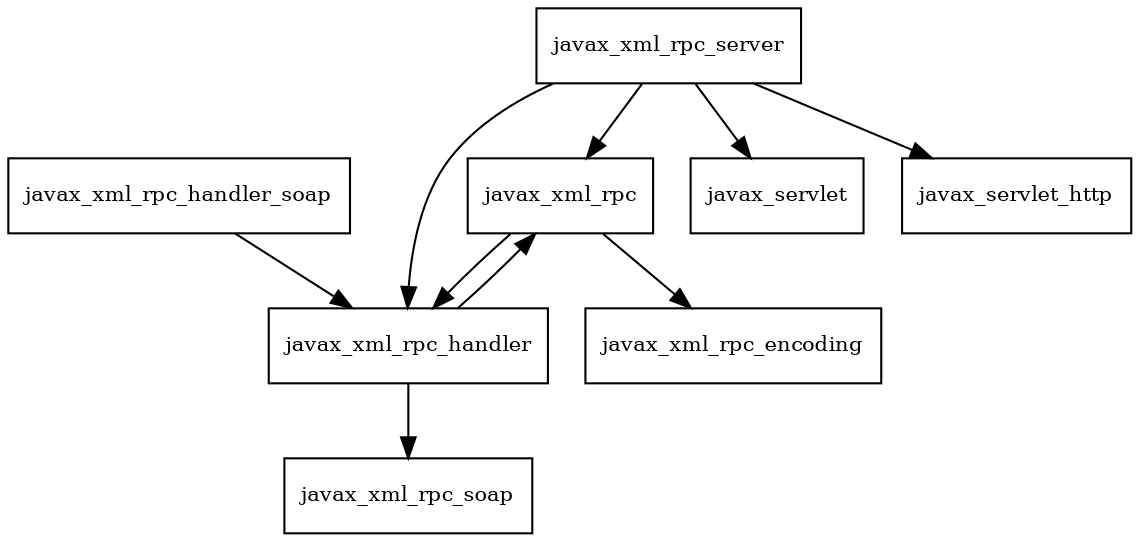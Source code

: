 digraph jboss_jaxrpc_api_1_1_spec_1_0_1_Final_redhat_3_package_dependencies {
  node [shape = box, fontsize=10.0];
  javax_xml_rpc -> javax_xml_rpc_encoding;
  javax_xml_rpc -> javax_xml_rpc_handler;
  javax_xml_rpc_handler -> javax_xml_rpc;
  javax_xml_rpc_handler -> javax_xml_rpc_soap;
  javax_xml_rpc_handler_soap -> javax_xml_rpc_handler;
  javax_xml_rpc_server -> javax_servlet;
  javax_xml_rpc_server -> javax_servlet_http;
  javax_xml_rpc_server -> javax_xml_rpc;
  javax_xml_rpc_server -> javax_xml_rpc_handler;
}
